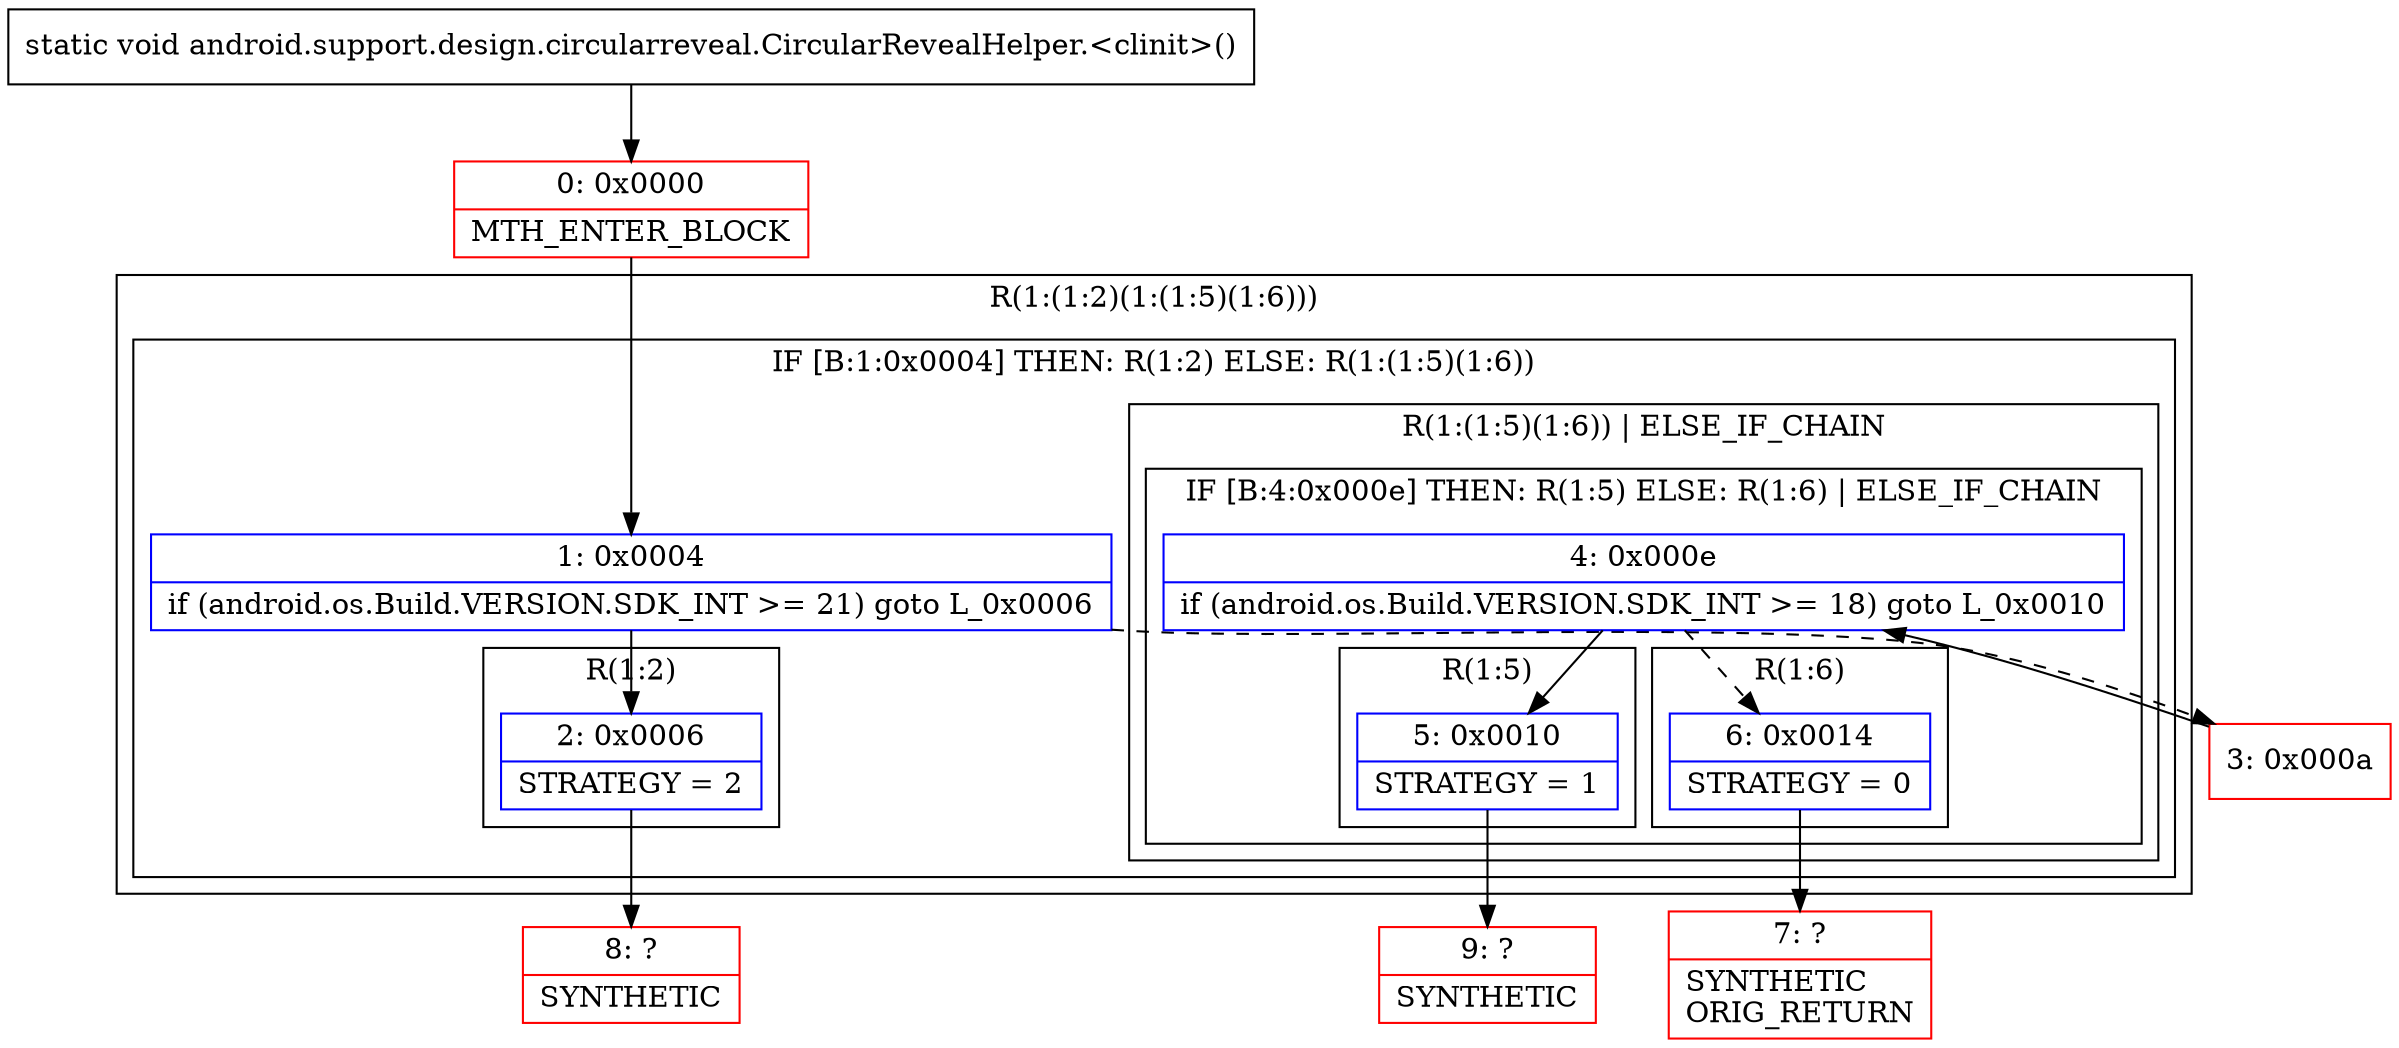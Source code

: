 digraph "CFG forandroid.support.design.circularreveal.CircularRevealHelper.\<clinit\>()V" {
subgraph cluster_Region_375597135 {
label = "R(1:(1:2)(1:(1:5)(1:6)))";
node [shape=record,color=blue];
subgraph cluster_IfRegion_1553204107 {
label = "IF [B:1:0x0004] THEN: R(1:2) ELSE: R(1:(1:5)(1:6))";
node [shape=record,color=blue];
Node_1 [shape=record,label="{1\:\ 0x0004|if (android.os.Build.VERSION.SDK_INT \>= 21) goto L_0x0006\l}"];
subgraph cluster_Region_1882477518 {
label = "R(1:2)";
node [shape=record,color=blue];
Node_2 [shape=record,label="{2\:\ 0x0006|STRATEGY = 2\l}"];
}
subgraph cluster_Region_2007637998 {
label = "R(1:(1:5)(1:6)) | ELSE_IF_CHAIN\l";
node [shape=record,color=blue];
subgraph cluster_IfRegion_2021941252 {
label = "IF [B:4:0x000e] THEN: R(1:5) ELSE: R(1:6) | ELSE_IF_CHAIN\l";
node [shape=record,color=blue];
Node_4 [shape=record,label="{4\:\ 0x000e|if (android.os.Build.VERSION.SDK_INT \>= 18) goto L_0x0010\l}"];
subgraph cluster_Region_82885828 {
label = "R(1:5)";
node [shape=record,color=blue];
Node_5 [shape=record,label="{5\:\ 0x0010|STRATEGY = 1\l}"];
}
subgraph cluster_Region_1451763127 {
label = "R(1:6)";
node [shape=record,color=blue];
Node_6 [shape=record,label="{6\:\ 0x0014|STRATEGY = 0\l}"];
}
}
}
}
}
Node_0 [shape=record,color=red,label="{0\:\ 0x0000|MTH_ENTER_BLOCK\l}"];
Node_3 [shape=record,color=red,label="{3\:\ 0x000a}"];
Node_7 [shape=record,color=red,label="{7\:\ ?|SYNTHETIC\lORIG_RETURN\l}"];
Node_8 [shape=record,color=red,label="{8\:\ ?|SYNTHETIC\l}"];
Node_9 [shape=record,color=red,label="{9\:\ ?|SYNTHETIC\l}"];
MethodNode[shape=record,label="{static void android.support.design.circularreveal.CircularRevealHelper.\<clinit\>() }"];
MethodNode -> Node_0;
Node_1 -> Node_2;
Node_1 -> Node_3[style=dashed];
Node_2 -> Node_8;
Node_4 -> Node_5;
Node_4 -> Node_6[style=dashed];
Node_5 -> Node_9;
Node_6 -> Node_7;
Node_0 -> Node_1;
Node_3 -> Node_4;
}

